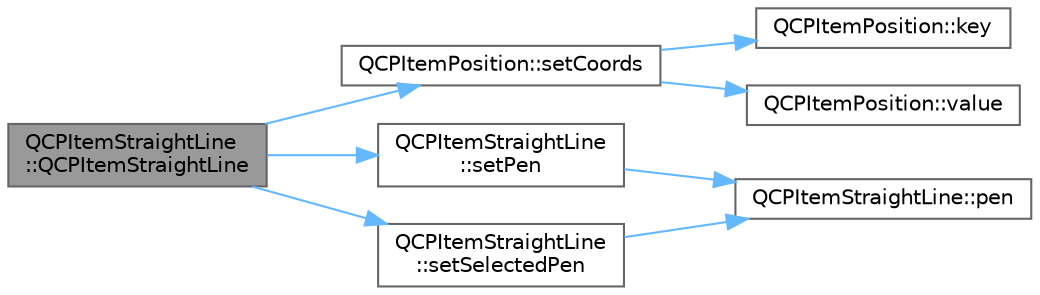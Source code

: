 digraph "QCPItemStraightLine::QCPItemStraightLine"
{
 // LATEX_PDF_SIZE
  bgcolor="transparent";
  edge [fontname=Helvetica,fontsize=10,labelfontname=Helvetica,labelfontsize=10];
  node [fontname=Helvetica,fontsize=10,shape=box,height=0.2,width=0.4];
  rankdir="LR";
  Node1 [label="QCPItemStraightLine\l::QCPItemStraightLine",height=0.2,width=0.4,color="gray40", fillcolor="grey60", style="filled", fontcolor="black",tooltip=" "];
  Node1 -> Node2 [color="steelblue1",style="solid"];
  Node2 [label="QCPItemPosition::setCoords",height=0.2,width=0.4,color="grey40", fillcolor="white", style="filled",URL="$class_q_c_p_item_position.html#aa988ba4e87ab684c9021017dcaba945f",tooltip=" "];
  Node2 -> Node3 [color="steelblue1",style="solid"];
  Node3 [label="QCPItemPosition::key",height=0.2,width=0.4,color="grey40", fillcolor="white", style="filled",URL="$class_q_c_p_item_position.html#a6fc519f1b73722a8d0cff7d4d647407e",tooltip=" "];
  Node2 -> Node4 [color="steelblue1",style="solid"];
  Node4 [label="QCPItemPosition::value",height=0.2,width=0.4,color="grey40", fillcolor="white", style="filled",URL="$class_q_c_p_item_position.html#acfcf86f840a7366a4299bff593d5d636",tooltip=" "];
  Node1 -> Node5 [color="steelblue1",style="solid"];
  Node5 [label="QCPItemStraightLine\l::setPen",height=0.2,width=0.4,color="grey40", fillcolor="white", style="filled",URL="$class_q_c_p_item_straight_line.html#a9f36c9c9e60d7d9ac084c80380ac8601",tooltip=" "];
  Node5 -> Node6 [color="steelblue1",style="solid"];
  Node6 [label="QCPItemStraightLine::pen",height=0.2,width=0.4,color="grey40", fillcolor="white", style="filled",URL="$class_q_c_p_item_straight_line.html#aa751d46cf36073607c11508763f85ff6",tooltip=" "];
  Node1 -> Node7 [color="steelblue1",style="solid"];
  Node7 [label="QCPItemStraightLine\l::setSelectedPen",height=0.2,width=0.4,color="grey40", fillcolor="white", style="filled",URL="$class_q_c_p_item_straight_line.html#a5c33559498d33543fa95cf0a36e851ff",tooltip=" "];
  Node7 -> Node6 [color="steelblue1",style="solid"];
}
